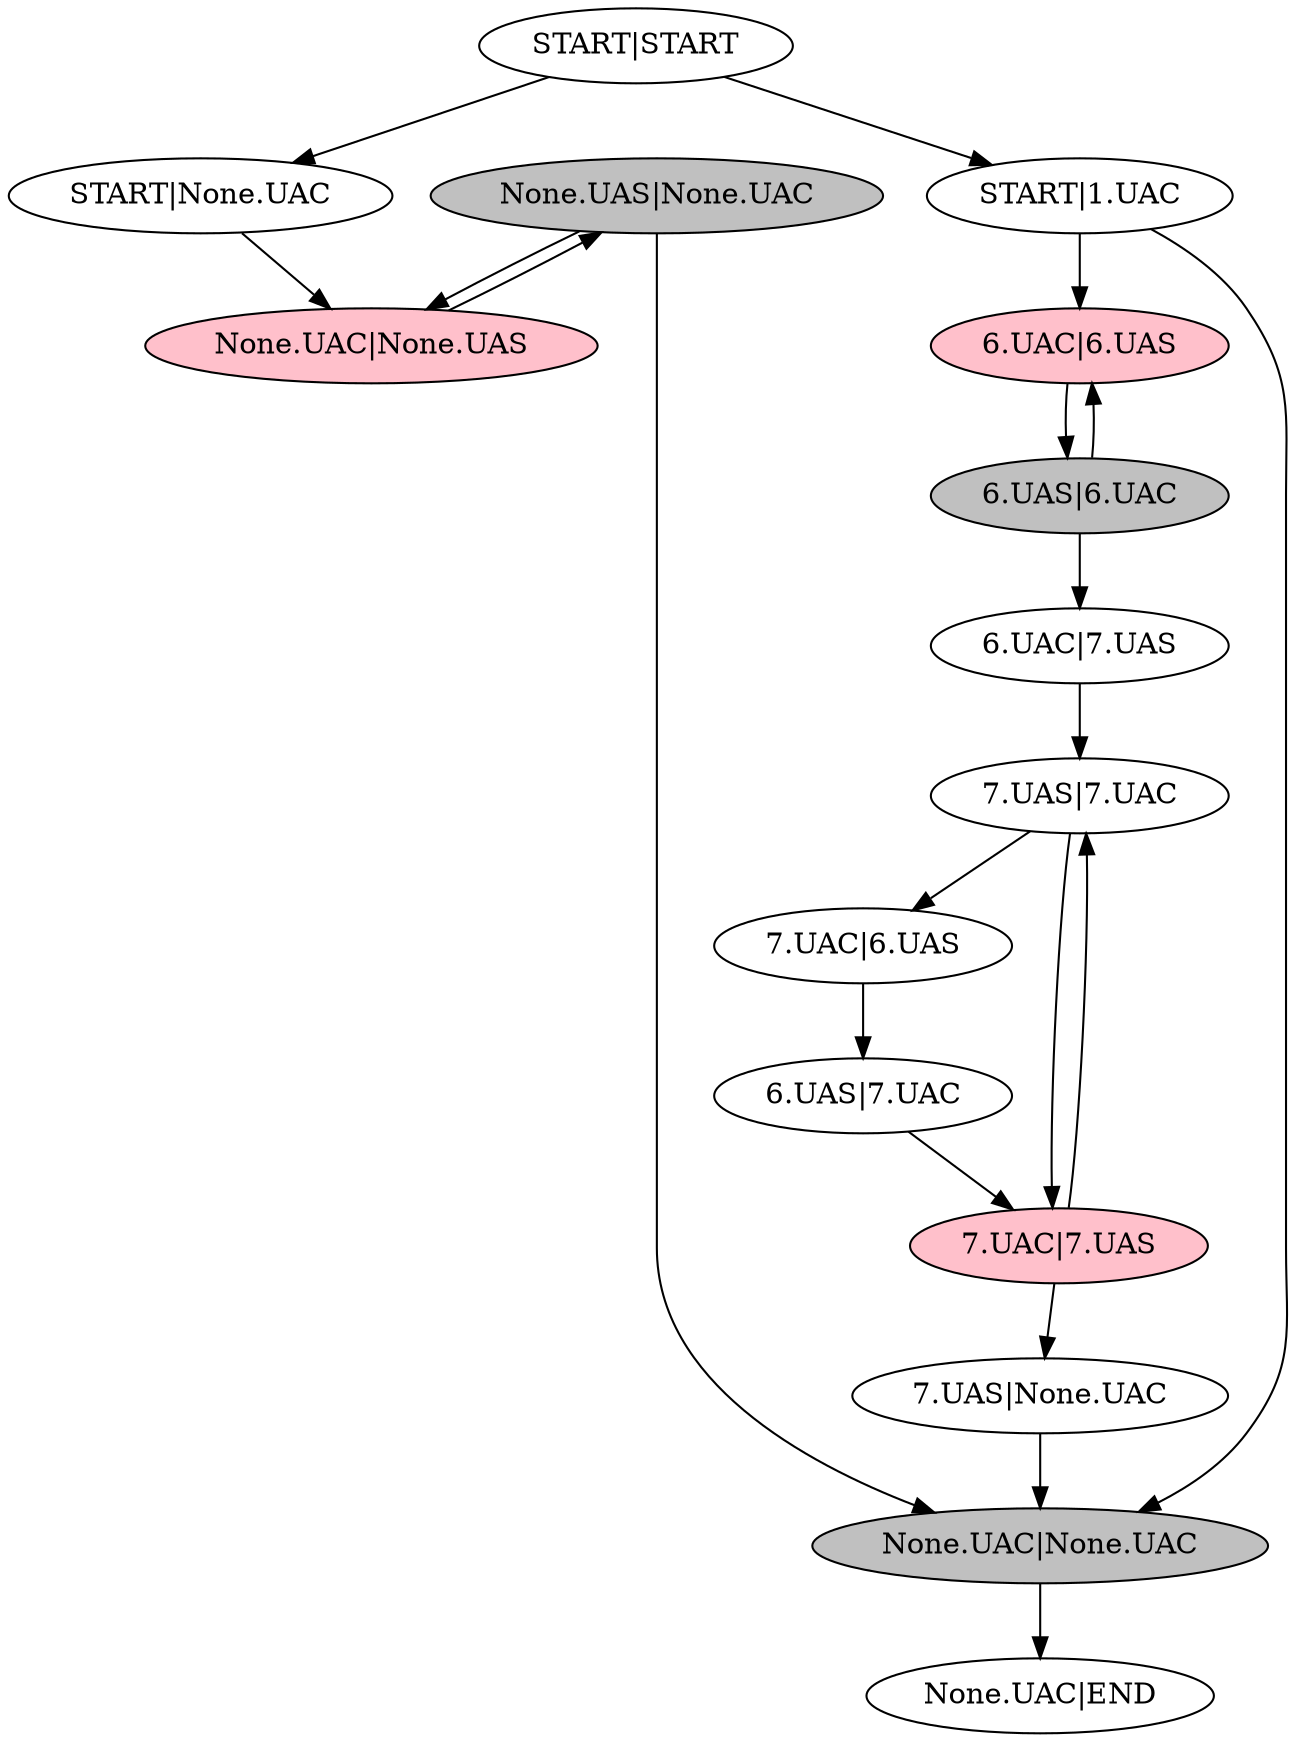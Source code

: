 strict digraph  {
	"6.UAC|6.UAS"	 [fillcolor=pink,
		style=filled];
	"6.UAS|6.UAC"	 [fillcolor=grey,
		style=filled];
	"6.UAC|6.UAS" -> "6.UAS|6.UAC";
	"None.UAS|None.UAC"	 [fillcolor=grey,
		style=filled];
	"None.UAC|None.UAS"	 [fillcolor=pink,
		style=filled];
	"None.UAS|None.UAC" -> "None.UAC|None.UAS";
	"None.UAC|None.UAC"	 [fillcolor=grey,
		style=filled];
	"None.UAS|None.UAC" -> "None.UAC|None.UAC";
	"6.UAC|7.UAS" -> "7.UAS|7.UAC";
	"START|None.UAC" -> "None.UAC|None.UAS";
	"None.UAC|None.UAS" -> "None.UAS|None.UAC";
	"None.UAC|None.UAC" -> "None.UAC|END";
	"7.UAC|6.UAS" -> "6.UAS|7.UAC";
	"7.UAS|7.UAC" -> "7.UAC|6.UAS";
	"7.UAC|7.UAS"	 [fillcolor=pink,
		style=filled];
	"7.UAS|7.UAC" -> "7.UAC|7.UAS";
	"7.UAC|7.UAS" -> "7.UAS|7.UAC";
	"7.UAC|7.UAS" -> "7.UAS|None.UAC";
	"6.UAS|7.UAC" -> "7.UAC|7.UAS";
	"6.UAS|6.UAC" -> "6.UAC|6.UAS";
	"6.UAS|6.UAC" -> "6.UAC|7.UAS";
	"7.UAS|None.UAC" -> "None.UAC|None.UAC";
	"START|1.UAC" -> "6.UAC|6.UAS";
	"START|1.UAC" -> "None.UAC|None.UAC";
	"START|START" -> "START|None.UAC";
	"START|START" -> "START|1.UAC";
}
